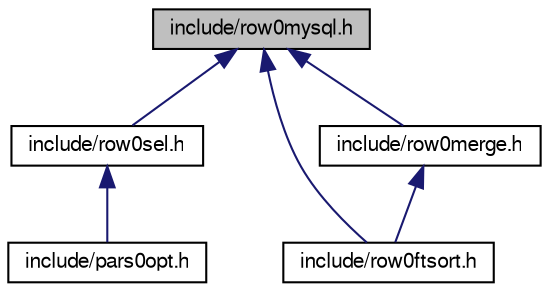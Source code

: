 digraph "include/row0mysql.h"
{
  bgcolor="transparent";
  edge [fontname="FreeSans",fontsize="10",labelfontname="FreeSans",labelfontsize="10"];
  node [fontname="FreeSans",fontsize="10",shape=record];
  Node1 [label="include/row0mysql.h",height=0.2,width=0.4,color="black", fillcolor="grey75", style="filled" fontcolor="black"];
  Node1 -> Node2 [dir="back",color="midnightblue",fontsize="10",style="solid",fontname="FreeSans"];
  Node2 [label="include/row0sel.h",height=0.2,width=0.4,color="black",URL="$row0sel_8h.html"];
  Node2 -> Node3 [dir="back",color="midnightblue",fontsize="10",style="solid",fontname="FreeSans"];
  Node3 [label="include/pars0opt.h",height=0.2,width=0.4,color="black",URL="$pars0opt_8h.html"];
  Node1 -> Node4 [dir="back",color="midnightblue",fontsize="10",style="solid",fontname="FreeSans"];
  Node4 [label="include/row0ftsort.h",height=0.2,width=0.4,color="black",URL="$row0ftsort_8h.html"];
  Node1 -> Node5 [dir="back",color="midnightblue",fontsize="10",style="solid",fontname="FreeSans"];
  Node5 [label="include/row0merge.h",height=0.2,width=0.4,color="black",URL="$row0merge_8h.html"];
  Node5 -> Node4 [dir="back",color="midnightblue",fontsize="10",style="solid",fontname="FreeSans"];
}
